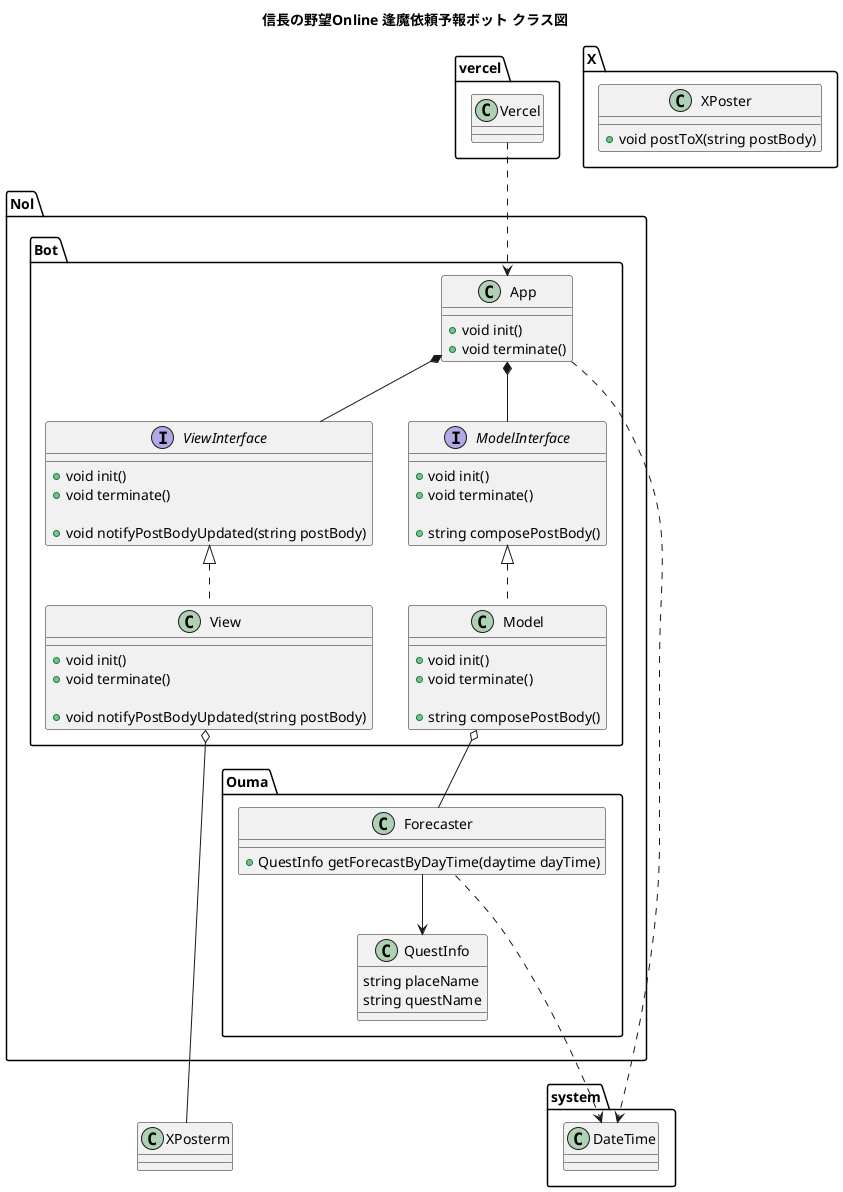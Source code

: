 @startuml

title 信長の野望Online 逢魔依頼予報ボット クラス図

namespace system {
  class DateTime
}

namespace Nol {
  namespace Ouma {
    class QuestInfo {
      string placeName
      string questName
    }

    class Forecaster {
      +QuestInfo getForecastByDayTime(daytime dayTime)
    }

    Forecaster --> QuestInfo

    Forecaster ...> DateTime
  }

  namespace Bot {
    class App {
      +void init()
      +void terminate()
    }

    interface ModelInterface {
      +void init()
      +void terminate()

      +string composePostBody()
    }

    class Model {
      +void init()
      +void terminate()

      +string composePostBody()
    }

    interface ViewInterface {
      +void init()
      +void terminate()

      +void notifyPostBodyUpdated(string postBody)
    }

    class View {
      +void init()
      +void terminate()

      +void notifyPostBodyUpdated(string postBody)
    }

    App *-- ModelInterface
    App *-- ViewInterface
    App ......> DateTime

    ModelInterface <|.. Model
    Model o-- Forecaster

    ViewInterface <|.. View
  }
}

namespace vercel {
  class Vercel
}
Vercel ..> App

namespace X {
  class XPoster {
    +void postToX(string postBody)
  }
}

View o---- XPosterm

@enduml
